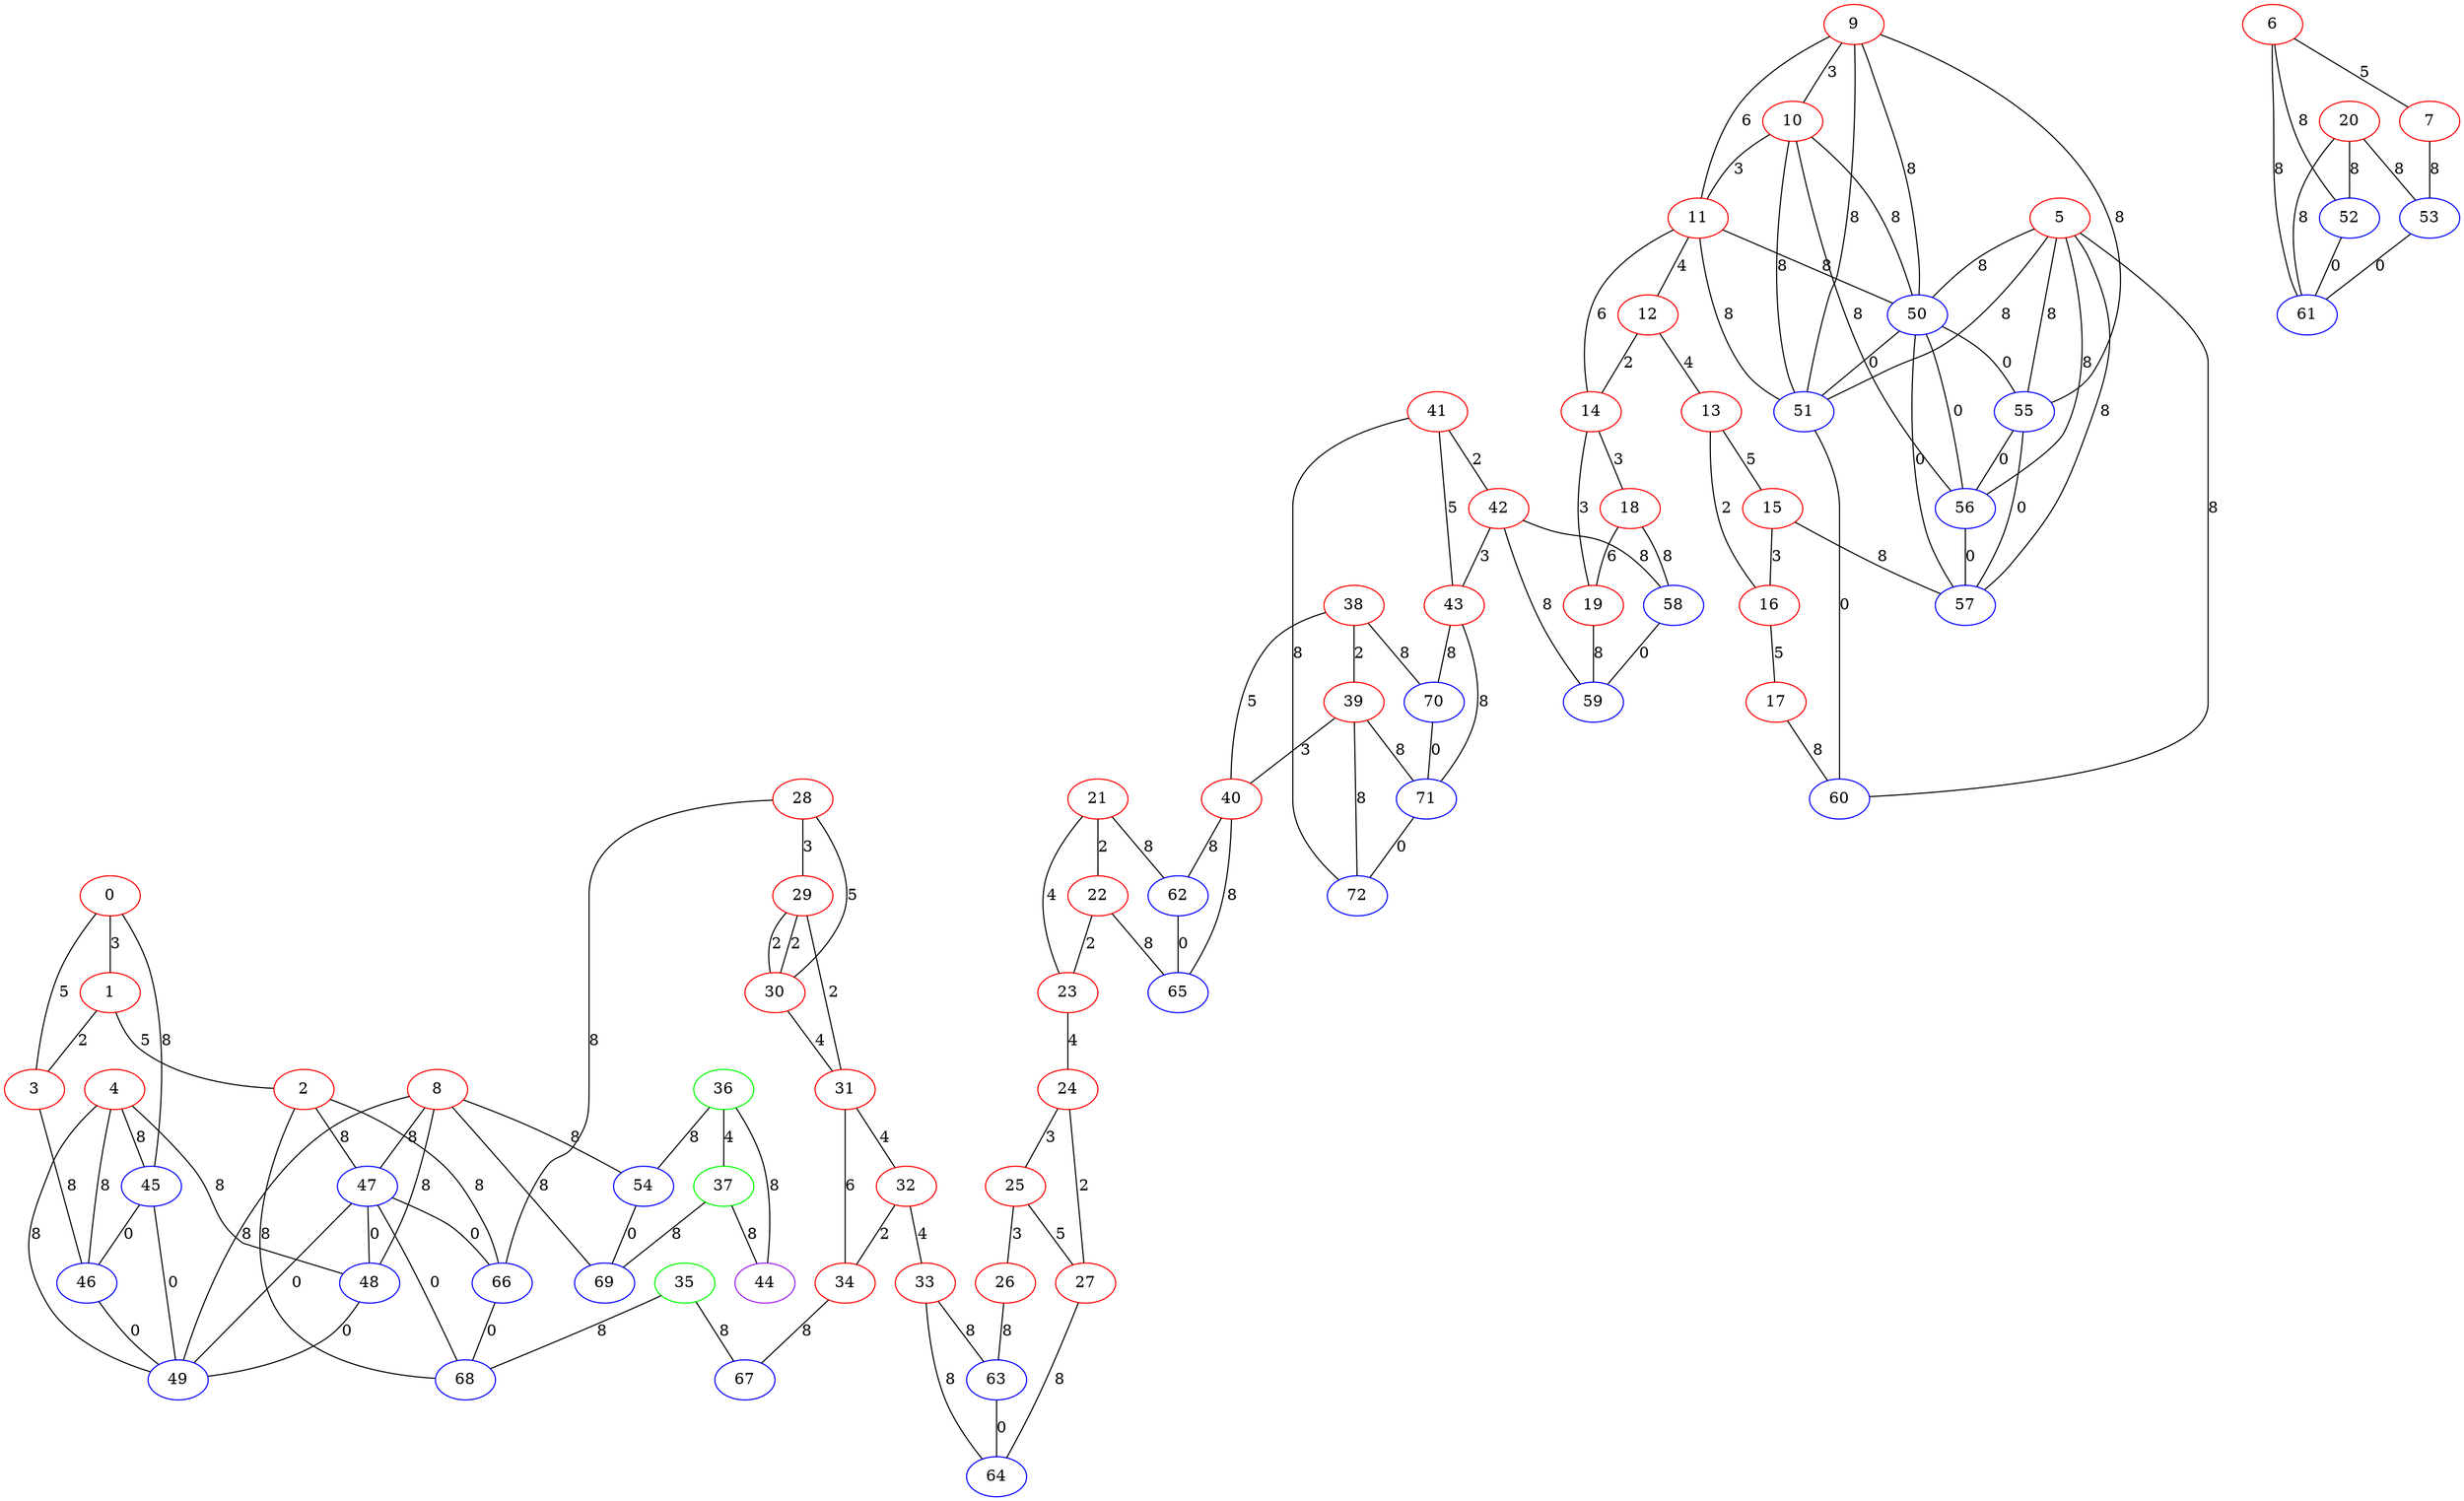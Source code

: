 graph "" {
0 [color=red, weight=1];
1 [color=red, weight=1];
2 [color=red, weight=1];
3 [color=red, weight=1];
4 [color=red, weight=1];
5 [color=red, weight=1];
6 [color=red, weight=1];
7 [color=red, weight=1];
8 [color=red, weight=1];
9 [color=red, weight=1];
10 [color=red, weight=1];
11 [color=red, weight=1];
12 [color=red, weight=1];
13 [color=red, weight=1];
14 [color=red, weight=1];
15 [color=red, weight=1];
16 [color=red, weight=1];
17 [color=red, weight=1];
18 [color=red, weight=1];
19 [color=red, weight=1];
20 [color=red, weight=1];
21 [color=red, weight=1];
22 [color=red, weight=1];
23 [color=red, weight=1];
24 [color=red, weight=1];
25 [color=red, weight=1];
26 [color=red, weight=1];
27 [color=red, weight=1];
28 [color=red, weight=1];
29 [color=red, weight=1];
30 [color=red, weight=1];
31 [color=red, weight=1];
32 [color=red, weight=1];
33 [color=red, weight=1];
34 [color=red, weight=1];
35 [color=green, weight=2];
36 [color=green, weight=2];
37 [color=green, weight=2];
38 [color=red, weight=1];
39 [color=red, weight=1];
40 [color=red, weight=1];
41 [color=red, weight=1];
42 [color=red, weight=1];
43 [color=red, weight=1];
44 [color=purple, weight=4];
45 [color=blue, weight=3];
46 [color=blue, weight=3];
47 [color=blue, weight=3];
48 [color=blue, weight=3];
49 [color=blue, weight=3];
50 [color=blue, weight=3];
51 [color=blue, weight=3];
52 [color=blue, weight=3];
53 [color=blue, weight=3];
54 [color=blue, weight=3];
55 [color=blue, weight=3];
56 [color=blue, weight=3];
57 [color=blue, weight=3];
58 [color=blue, weight=3];
59 [color=blue, weight=3];
60 [color=blue, weight=3];
61 [color=blue, weight=3];
62 [color=blue, weight=3];
63 [color=blue, weight=3];
64 [color=blue, weight=3];
65 [color=blue, weight=3];
66 [color=blue, weight=3];
67 [color=blue, weight=3];
68 [color=blue, weight=3];
69 [color=blue, weight=3];
70 [color=blue, weight=3];
71 [color=blue, weight=3];
72 [color=blue, weight=3];
0 -- 1  [key=0, label=3];
0 -- 3  [key=0, label=5];
0 -- 45  [key=0, label=8];
1 -- 2  [key=0, label=5];
1 -- 3  [key=0, label=2];
2 -- 66  [key=0, label=8];
2 -- 68  [key=0, label=8];
2 -- 47  [key=0, label=8];
3 -- 46  [key=0, label=8];
4 -- 48  [key=0, label=8];
4 -- 49  [key=0, label=8];
4 -- 45  [key=0, label=8];
4 -- 46  [key=0, label=8];
5 -- 50  [key=0, label=8];
5 -- 51  [key=0, label=8];
5 -- 55  [key=0, label=8];
5 -- 56  [key=0, label=8];
5 -- 57  [key=0, label=8];
5 -- 60  [key=0, label=8];
6 -- 52  [key=0, label=8];
6 -- 61  [key=0, label=8];
6 -- 7  [key=0, label=5];
7 -- 53  [key=0, label=8];
8 -- 48  [key=0, label=8];
8 -- 49  [key=0, label=8];
8 -- 69  [key=0, label=8];
8 -- 54  [key=0, label=8];
8 -- 47  [key=0, label=8];
9 -- 51  [key=0, label=8];
9 -- 10  [key=0, label=3];
9 -- 11  [key=0, label=6];
9 -- 50  [key=0, label=8];
9 -- 55  [key=0, label=8];
10 -- 56  [key=0, label=8];
10 -- 50  [key=0, label=8];
10 -- 11  [key=0, label=3];
10 -- 51  [key=0, label=8];
11 -- 12  [key=0, label=4];
11 -- 14  [key=0, label=6];
11 -- 50  [key=0, label=8];
11 -- 51  [key=0, label=8];
12 -- 13  [key=0, label=4];
12 -- 14  [key=0, label=2];
13 -- 16  [key=0, label=2];
13 -- 15  [key=0, label=5];
14 -- 18  [key=0, label=3];
14 -- 19  [key=0, label=3];
15 -- 16  [key=0, label=3];
15 -- 57  [key=0, label=8];
16 -- 17  [key=0, label=5];
17 -- 60  [key=0, label=8];
18 -- 58  [key=0, label=8];
18 -- 19  [key=0, label=6];
19 -- 59  [key=0, label=8];
20 -- 52  [key=0, label=8];
20 -- 53  [key=0, label=8];
20 -- 61  [key=0, label=8];
21 -- 62  [key=0, label=8];
21 -- 22  [key=0, label=2];
21 -- 23  [key=0, label=4];
22 -- 65  [key=0, label=8];
22 -- 23  [key=0, label=2];
23 -- 24  [key=0, label=4];
24 -- 25  [key=0, label=3];
24 -- 27  [key=0, label=2];
25 -- 26  [key=0, label=3];
25 -- 27  [key=0, label=5];
26 -- 63  [key=0, label=8];
27 -- 64  [key=0, label=8];
28 -- 66  [key=0, label=8];
28 -- 29  [key=0, label=3];
28 -- 30  [key=0, label=5];
29 -- 30  [key=0, label=2];
29 -- 30  [key=1, label=2];
29 -- 31  [key=0, label=2];
30 -- 31  [key=0, label=4];
31 -- 32  [key=0, label=4];
31 -- 34  [key=0, label=6];
32 -- 33  [key=0, label=4];
32 -- 34  [key=0, label=2];
33 -- 64  [key=0, label=8];
33 -- 63  [key=0, label=8];
34 -- 67  [key=0, label=8];
35 -- 67  [key=0, label=8];
35 -- 68  [key=0, label=8];
36 -- 44  [key=0, label=8];
36 -- 37  [key=0, label=4];
36 -- 54  [key=0, label=8];
37 -- 44  [key=0, label=8];
37 -- 69  [key=0, label=8];
38 -- 40  [key=0, label=5];
38 -- 70  [key=0, label=8];
38 -- 39  [key=0, label=2];
39 -- 40  [key=0, label=3];
39 -- 72  [key=0, label=8];
39 -- 71  [key=0, label=8];
40 -- 65  [key=0, label=8];
40 -- 62  [key=0, label=8];
41 -- 72  [key=0, label=8];
41 -- 42  [key=0, label=2];
41 -- 43  [key=0, label=5];
42 -- 58  [key=0, label=8];
42 -- 43  [key=0, label=3];
42 -- 59  [key=0, label=8];
43 -- 70  [key=0, label=8];
43 -- 71  [key=0, label=8];
45 -- 49  [key=0, label=0];
45 -- 46  [key=0, label=0];
46 -- 49  [key=0, label=0];
47 -- 66  [key=0, label=0];
47 -- 68  [key=0, label=0];
47 -- 48  [key=0, label=0];
47 -- 49  [key=0, label=0];
48 -- 49  [key=0, label=0];
50 -- 51  [key=0, label=0];
50 -- 55  [key=0, label=0];
50 -- 56  [key=0, label=0];
50 -- 57  [key=0, label=0];
51 -- 60  [key=0, label=0];
52 -- 61  [key=0, label=0];
53 -- 61  [key=0, label=0];
54 -- 69  [key=0, label=0];
55 -- 56  [key=0, label=0];
55 -- 57  [key=0, label=0];
56 -- 57  [key=0, label=0];
58 -- 59  [key=0, label=0];
62 -- 65  [key=0, label=0];
63 -- 64  [key=0, label=0];
66 -- 68  [key=0, label=0];
70 -- 71  [key=0, label=0];
71 -- 72  [key=0, label=0];
}
